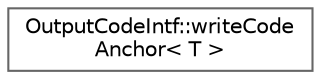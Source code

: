 digraph "Graphical Class Hierarchy"
{
 // INTERACTIVE_SVG=YES
 // LATEX_PDF_SIZE
  bgcolor="transparent";
  edge [fontname=Helvetica,fontsize=10,labelfontname=Helvetica,labelfontsize=10];
  node [fontname=Helvetica,fontsize=10,shape=box,height=0.2,width=0.4];
  rankdir="LR";
  Node0 [label="OutputCodeIntf::writeCode\lAnchor\< T \>",height=0.2,width=0.4,color="grey40", fillcolor="white", style="filled",URL="$dd/d58/struct_output_code_intf_1_1write_code_anchor.html",tooltip=" "];
}
